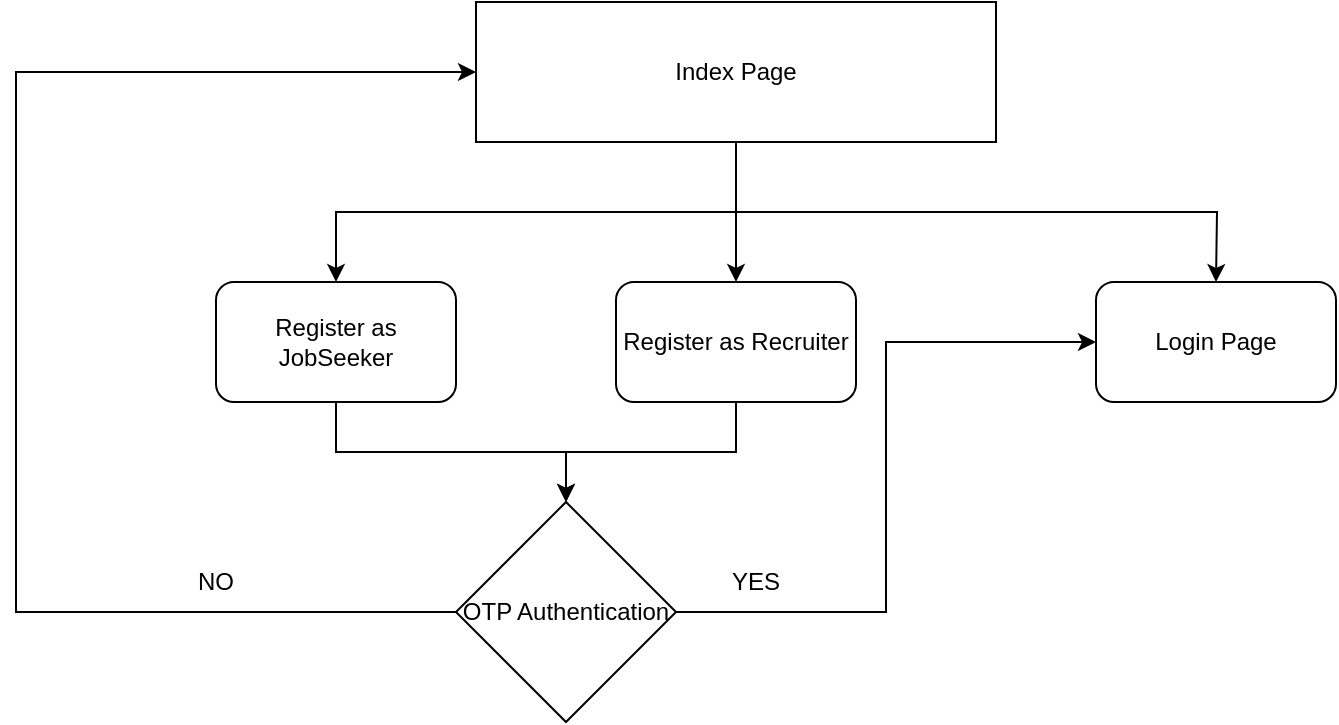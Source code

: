 <mxfile version="14.5.1" type="device"><diagram id="AlxqCBBuPHUk27LIva36" name="Page-1"><mxGraphModel dx="1024" dy="584" grid="1" gridSize="10" guides="1" tooltips="1" connect="1" arrows="1" fold="1" page="1" pageScale="1" pageWidth="827" pageHeight="1169" math="0" shadow="0"><root><mxCell id="0"/><mxCell id="1" parent="0"/><mxCell id="3sMYrja42jC_Vodm4A7f-4" style="edgeStyle=orthogonalEdgeStyle;rounded=0;orthogonalLoop=1;jettySize=auto;html=1;exitX=0.5;exitY=1;exitDx=0;exitDy=0;entryX=0.5;entryY=0;entryDx=0;entryDy=0;" edge="1" parent="1" source="3sMYrja42jC_Vodm4A7f-1" target="3sMYrja42jC_Vodm4A7f-2"><mxGeometry relative="1" as="geometry"/></mxCell><mxCell id="3sMYrja42jC_Vodm4A7f-5" style="edgeStyle=orthogonalEdgeStyle;rounded=0;orthogonalLoop=1;jettySize=auto;html=1;exitX=0.5;exitY=1;exitDx=0;exitDy=0;entryX=0.5;entryY=0;entryDx=0;entryDy=0;" edge="1" parent="1" source="3sMYrja42jC_Vodm4A7f-1" target="3sMYrja42jC_Vodm4A7f-3"><mxGeometry relative="1" as="geometry"/></mxCell><mxCell id="3sMYrja42jC_Vodm4A7f-15" style="edgeStyle=orthogonalEdgeStyle;rounded=0;orthogonalLoop=1;jettySize=auto;html=1;exitX=0.5;exitY=1;exitDx=0;exitDy=0;" edge="1" parent="1" source="3sMYrja42jC_Vodm4A7f-1"><mxGeometry relative="1" as="geometry"><mxPoint x="690" y="220" as="targetPoint"/></mxGeometry></mxCell><mxCell id="3sMYrja42jC_Vodm4A7f-1" value="Index Page" style="rounded=0;whiteSpace=wrap;html=1;" vertex="1" parent="1"><mxGeometry x="320" y="80" width="260" height="70" as="geometry"/></mxCell><mxCell id="3sMYrja42jC_Vodm4A7f-9" style="edgeStyle=orthogonalEdgeStyle;rounded=0;orthogonalLoop=1;jettySize=auto;html=1;exitX=0.5;exitY=1;exitDx=0;exitDy=0;entryX=0.5;entryY=0;entryDx=0;entryDy=0;" edge="1" parent="1" source="3sMYrja42jC_Vodm4A7f-2" target="3sMYrja42jC_Vodm4A7f-6"><mxGeometry relative="1" as="geometry"/></mxCell><mxCell id="3sMYrja42jC_Vodm4A7f-2" value="Register as JobSeeker" style="rounded=1;whiteSpace=wrap;html=1;" vertex="1" parent="1"><mxGeometry x="190" y="220" width="120" height="60" as="geometry"/></mxCell><mxCell id="3sMYrja42jC_Vodm4A7f-10" style="edgeStyle=orthogonalEdgeStyle;rounded=0;orthogonalLoop=1;jettySize=auto;html=1;exitX=0.5;exitY=1;exitDx=0;exitDy=0;entryX=0.5;entryY=0;entryDx=0;entryDy=0;" edge="1" parent="1" source="3sMYrja42jC_Vodm4A7f-3" target="3sMYrja42jC_Vodm4A7f-6"><mxGeometry relative="1" as="geometry"/></mxCell><mxCell id="3sMYrja42jC_Vodm4A7f-3" value="Register as Recruiter&lt;br&gt;" style="rounded=1;whiteSpace=wrap;html=1;" vertex="1" parent="1"><mxGeometry x="390" y="220" width="120" height="60" as="geometry"/></mxCell><mxCell id="3sMYrja42jC_Vodm4A7f-12" style="edgeStyle=orthogonalEdgeStyle;rounded=0;orthogonalLoop=1;jettySize=auto;html=1;exitX=1;exitY=0.5;exitDx=0;exitDy=0;entryX=0;entryY=0.5;entryDx=0;entryDy=0;" edge="1" parent="1" source="3sMYrja42jC_Vodm4A7f-6" target="3sMYrja42jC_Vodm4A7f-7"><mxGeometry relative="1" as="geometry"/></mxCell><mxCell id="3sMYrja42jC_Vodm4A7f-16" style="edgeStyle=orthogonalEdgeStyle;rounded=0;orthogonalLoop=1;jettySize=auto;html=1;exitX=0;exitY=0.5;exitDx=0;exitDy=0;entryX=0;entryY=0.5;entryDx=0;entryDy=0;" edge="1" parent="1" source="3sMYrja42jC_Vodm4A7f-6" target="3sMYrja42jC_Vodm4A7f-1"><mxGeometry relative="1" as="geometry"><mxPoint x="130" y="170" as="targetPoint"/><Array as="points"><mxPoint x="90" y="385"/><mxPoint x="90" y="115"/></Array></mxGeometry></mxCell><mxCell id="3sMYrja42jC_Vodm4A7f-6" value="OTP Authentication&lt;br&gt;" style="rhombus;whiteSpace=wrap;html=1;" vertex="1" parent="1"><mxGeometry x="310" y="330" width="110" height="110" as="geometry"/></mxCell><mxCell id="3sMYrja42jC_Vodm4A7f-7" value="Login Page" style="rounded=1;whiteSpace=wrap;html=1;" vertex="1" parent="1"><mxGeometry x="630" y="220" width="120" height="60" as="geometry"/></mxCell><mxCell id="3sMYrja42jC_Vodm4A7f-13" value="YES" style="text;html=1;strokeColor=none;fillColor=none;align=center;verticalAlign=middle;whiteSpace=wrap;rounded=0;" vertex="1" parent="1"><mxGeometry x="440" y="360" width="40" height="20" as="geometry"/></mxCell><mxCell id="3sMYrja42jC_Vodm4A7f-17" value="NO" style="text;html=1;strokeColor=none;fillColor=none;align=center;verticalAlign=middle;whiteSpace=wrap;rounded=0;" vertex="1" parent="1"><mxGeometry x="170" y="360" width="40" height="20" as="geometry"/></mxCell></root></mxGraphModel></diagram></mxfile>